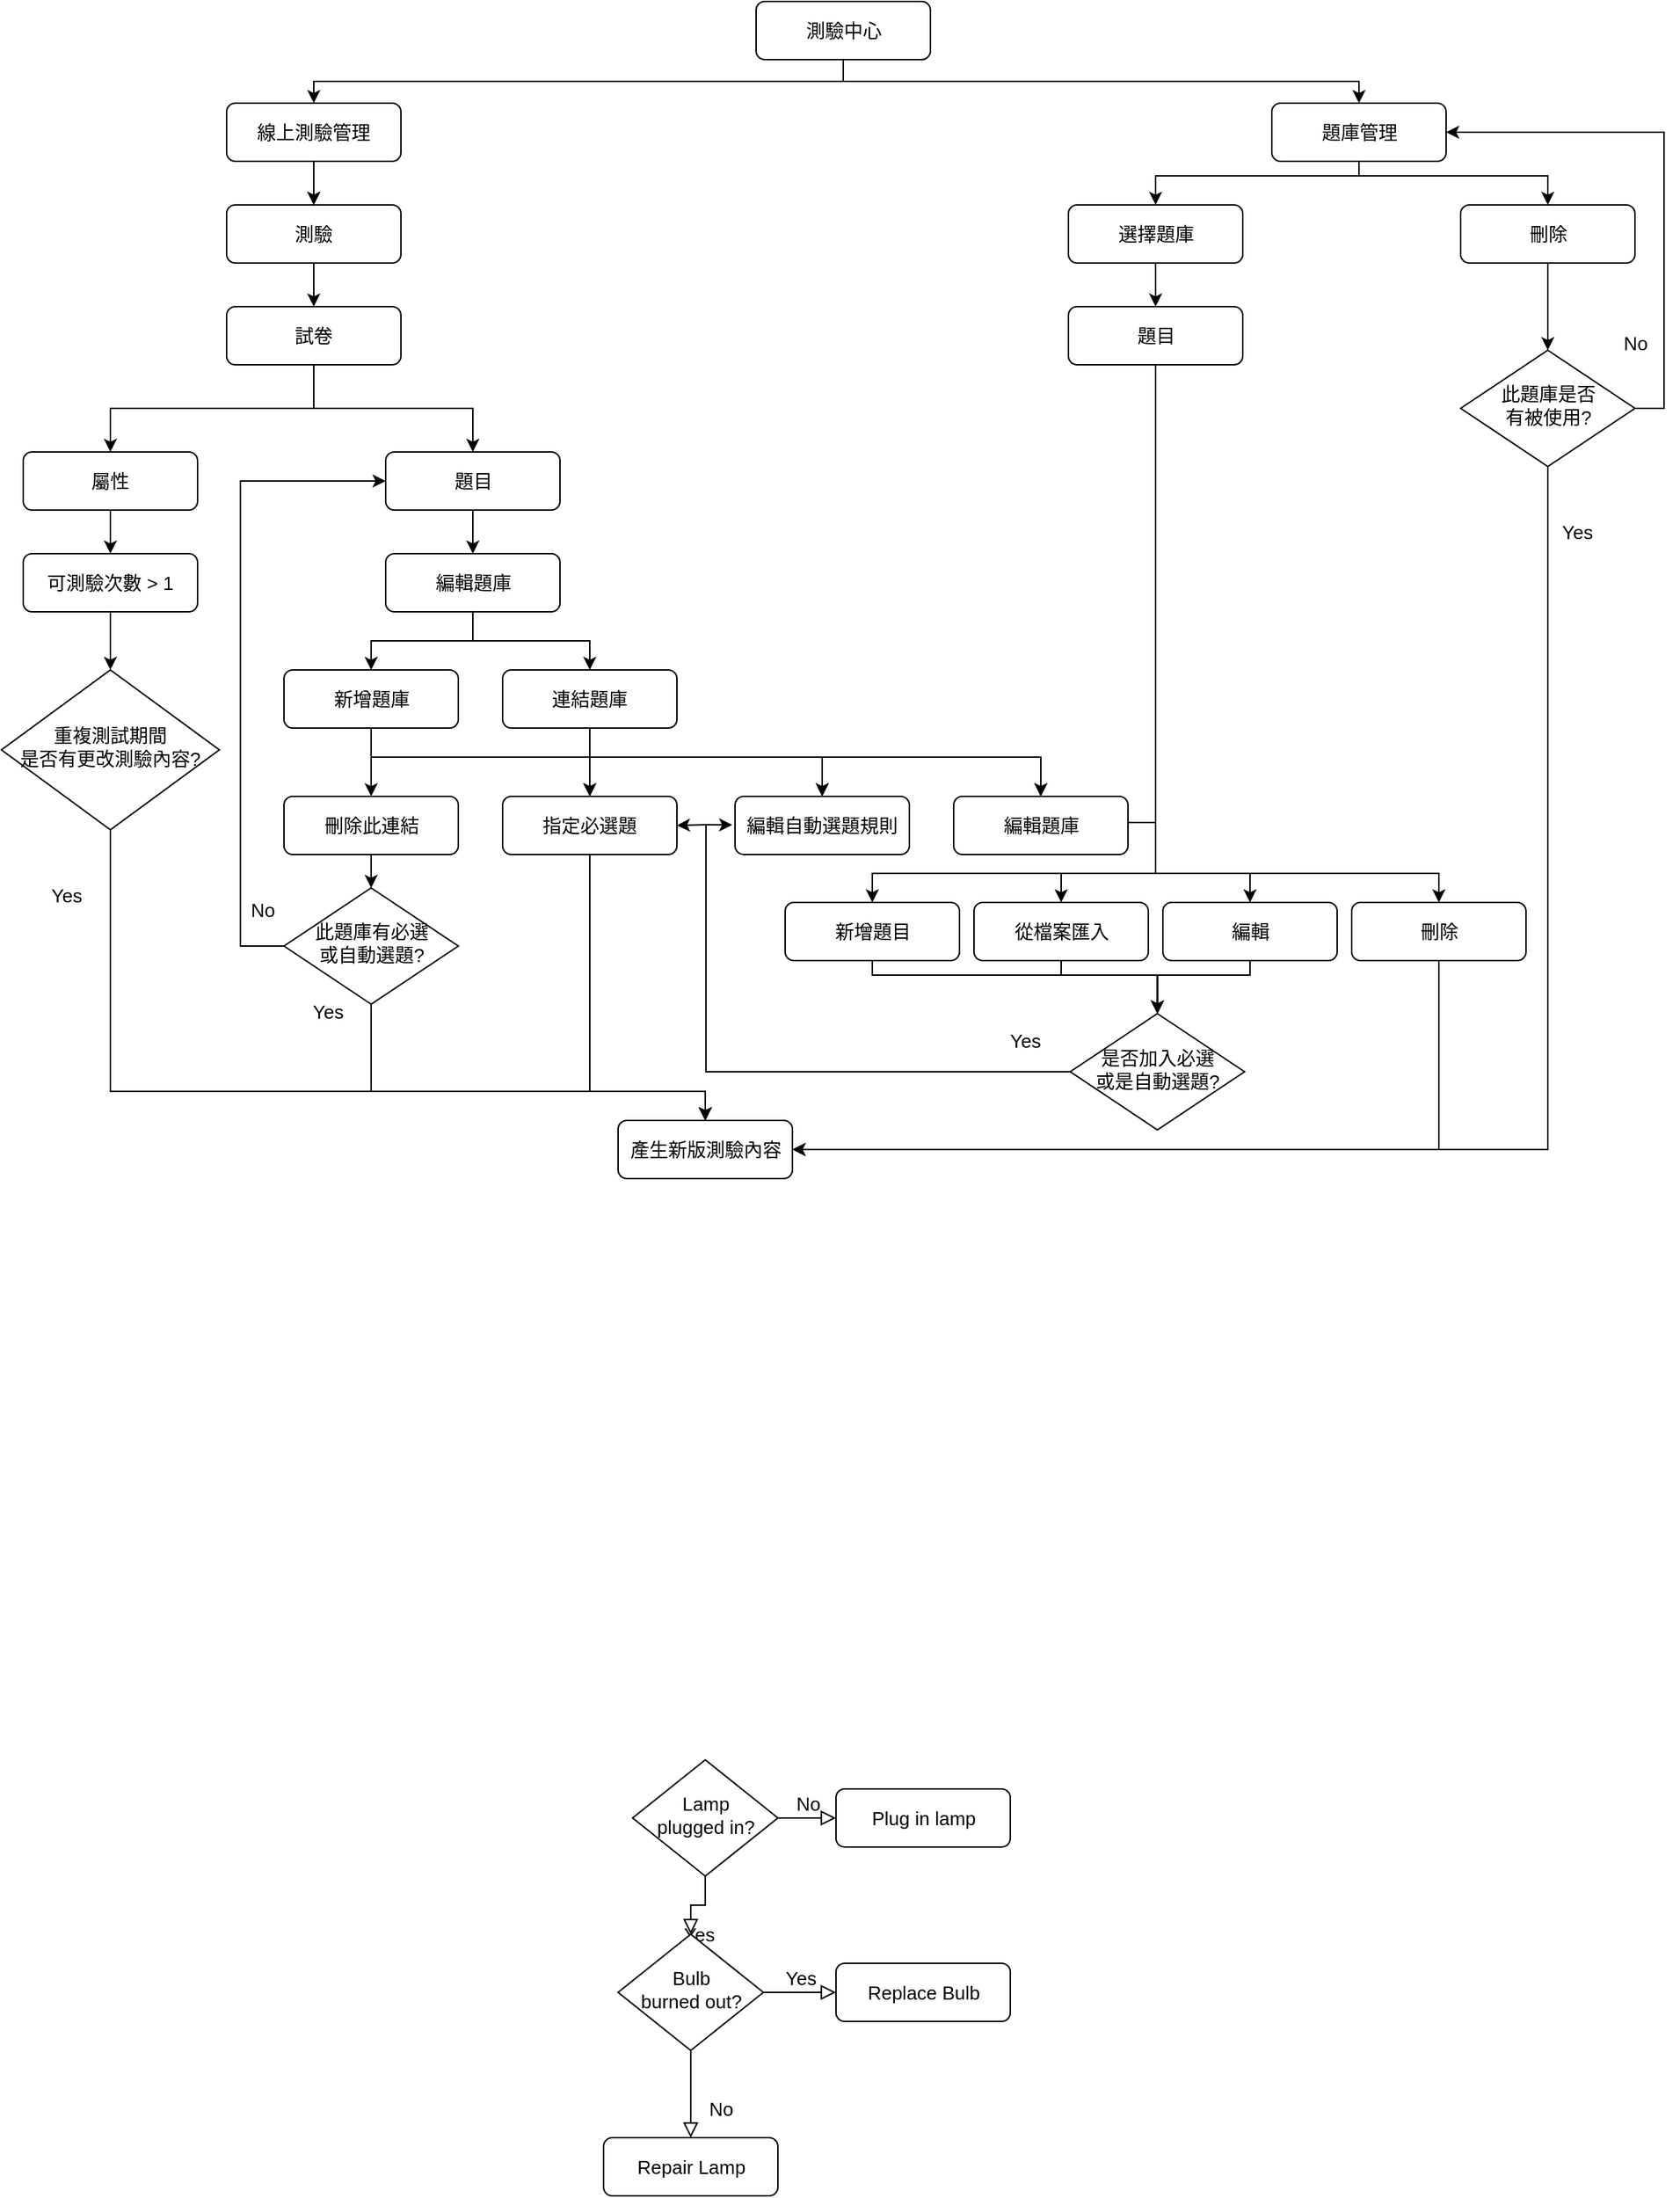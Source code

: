 <mxfile version="17.5.0" type="github">
  <diagram id="C5RBs43oDa-KdzZeNtuy" name="Page-1">
    <mxGraphModel dx="1038" dy="539" grid="1" gridSize="10" guides="1" tooltips="1" connect="1" arrows="1" fold="1" page="1" pageScale="1" pageWidth="1169" pageHeight="827" math="0" shadow="0">
      <root>
        <mxCell id="WIyWlLk6GJQsqaUBKTNV-0" />
        <mxCell id="WIyWlLk6GJQsqaUBKTNV-1" parent="WIyWlLk6GJQsqaUBKTNV-0" />
        <mxCell id="WIyWlLk6GJQsqaUBKTNV-3" value="測驗中心" style="rounded=1;whiteSpace=wrap;html=1;fontSize=13;glass=0;strokeWidth=1;shadow=0;" parent="WIyWlLk6GJQsqaUBKTNV-1" vertex="1">
          <mxGeometry x="524.5" y="10" width="120" height="40" as="geometry" />
        </mxCell>
        <mxCell id="WIyWlLk6GJQsqaUBKTNV-4" value="Yes" style="rounded=0;html=1;jettySize=auto;orthogonalLoop=1;fontSize=13;endArrow=block;endFill=0;endSize=8;strokeWidth=1;shadow=0;labelBackgroundColor=none;edgeStyle=orthogonalEdgeStyle;" parent="WIyWlLk6GJQsqaUBKTNV-1" source="WIyWlLk6GJQsqaUBKTNV-6" target="WIyWlLk6GJQsqaUBKTNV-10" edge="1">
          <mxGeometry y="20" relative="1" as="geometry">
            <mxPoint as="offset" />
          </mxGeometry>
        </mxCell>
        <mxCell id="WIyWlLk6GJQsqaUBKTNV-5" value="No" style="edgeStyle=orthogonalEdgeStyle;rounded=0;html=1;jettySize=auto;orthogonalLoop=1;fontSize=13;endArrow=block;endFill=0;endSize=8;strokeWidth=1;shadow=0;labelBackgroundColor=none;" parent="WIyWlLk6GJQsqaUBKTNV-1" source="WIyWlLk6GJQsqaUBKTNV-6" target="WIyWlLk6GJQsqaUBKTNV-7" edge="1">
          <mxGeometry y="10" relative="1" as="geometry">
            <mxPoint as="offset" />
          </mxGeometry>
        </mxCell>
        <mxCell id="WIyWlLk6GJQsqaUBKTNV-6" value="Lamp&lt;br style=&quot;font-size: 13px;&quot;&gt;plugged in?" style="rhombus;whiteSpace=wrap;html=1;shadow=0;fontFamily=Helvetica;fontSize=13;align=center;strokeWidth=1;spacing=6;spacingTop=-4;" parent="WIyWlLk6GJQsqaUBKTNV-1" vertex="1">
          <mxGeometry x="439.5" y="1220" width="100" height="80" as="geometry" />
        </mxCell>
        <mxCell id="WIyWlLk6GJQsqaUBKTNV-7" value="Plug in lamp" style="rounded=1;whiteSpace=wrap;html=1;fontSize=13;glass=0;strokeWidth=1;shadow=0;" parent="WIyWlLk6GJQsqaUBKTNV-1" vertex="1">
          <mxGeometry x="579.5" y="1240" width="120" height="40" as="geometry" />
        </mxCell>
        <mxCell id="WIyWlLk6GJQsqaUBKTNV-8" value="No" style="rounded=0;html=1;jettySize=auto;orthogonalLoop=1;fontSize=13;endArrow=block;endFill=0;endSize=8;strokeWidth=1;shadow=0;labelBackgroundColor=none;edgeStyle=orthogonalEdgeStyle;" parent="WIyWlLk6GJQsqaUBKTNV-1" source="WIyWlLk6GJQsqaUBKTNV-10" target="WIyWlLk6GJQsqaUBKTNV-11" edge="1">
          <mxGeometry x="0.333" y="20" relative="1" as="geometry">
            <mxPoint as="offset" />
          </mxGeometry>
        </mxCell>
        <mxCell id="WIyWlLk6GJQsqaUBKTNV-9" value="Yes" style="edgeStyle=orthogonalEdgeStyle;rounded=0;html=1;jettySize=auto;orthogonalLoop=1;fontSize=13;endArrow=block;endFill=0;endSize=8;strokeWidth=1;shadow=0;labelBackgroundColor=none;" parent="WIyWlLk6GJQsqaUBKTNV-1" source="WIyWlLk6GJQsqaUBKTNV-10" target="WIyWlLk6GJQsqaUBKTNV-12" edge="1">
          <mxGeometry y="10" relative="1" as="geometry">
            <mxPoint as="offset" />
          </mxGeometry>
        </mxCell>
        <mxCell id="WIyWlLk6GJQsqaUBKTNV-10" value="Bulb&lt;br style=&quot;font-size: 13px;&quot;&gt;burned out?" style="rhombus;whiteSpace=wrap;html=1;shadow=0;fontFamily=Helvetica;fontSize=13;align=center;strokeWidth=1;spacing=6;spacingTop=-4;" parent="WIyWlLk6GJQsqaUBKTNV-1" vertex="1">
          <mxGeometry x="429.5" y="1340" width="100" height="80" as="geometry" />
        </mxCell>
        <mxCell id="WIyWlLk6GJQsqaUBKTNV-11" value="Repair Lamp" style="rounded=1;whiteSpace=wrap;html=1;fontSize=13;glass=0;strokeWidth=1;shadow=0;" parent="WIyWlLk6GJQsqaUBKTNV-1" vertex="1">
          <mxGeometry x="419.5" y="1480" width="120" height="40" as="geometry" />
        </mxCell>
        <mxCell id="WIyWlLk6GJQsqaUBKTNV-12" value="Replace Bulb" style="rounded=1;whiteSpace=wrap;html=1;fontSize=13;glass=0;strokeWidth=1;shadow=0;" parent="WIyWlLk6GJQsqaUBKTNV-1" vertex="1">
          <mxGeometry x="579.5" y="1360" width="120" height="40" as="geometry" />
        </mxCell>
        <mxCell id="kRFNr34-yqzO1_SgID9G-1" value="題庫管理" style="rounded=1;whiteSpace=wrap;html=1;fontSize=13;" parent="WIyWlLk6GJQsqaUBKTNV-1" vertex="1">
          <mxGeometry x="879.5" y="80" width="120" height="40" as="geometry" />
        </mxCell>
        <mxCell id="kRFNr34-yqzO1_SgID9G-3" value="線上測驗管理" style="rounded=1;whiteSpace=wrap;html=1;fontSize=13;" parent="WIyWlLk6GJQsqaUBKTNV-1" vertex="1">
          <mxGeometry x="160" y="80" width="120" height="40" as="geometry" />
        </mxCell>
        <mxCell id="kRFNr34-yqzO1_SgID9G-4" value="" style="endArrow=classic;html=1;rounded=0;fontSize=13;" parent="WIyWlLk6GJQsqaUBKTNV-1" edge="1">
          <mxGeometry width="50" height="50" relative="1" as="geometry">
            <mxPoint x="220" y="120" as="sourcePoint" />
            <mxPoint x="220" y="150" as="targetPoint" />
          </mxGeometry>
        </mxCell>
        <mxCell id="kRFNr34-yqzO1_SgID9G-5" value="測驗" style="rounded=1;whiteSpace=wrap;html=1;fontSize=13;" parent="WIyWlLk6GJQsqaUBKTNV-1" vertex="1">
          <mxGeometry x="160" y="150" width="120" height="40" as="geometry" />
        </mxCell>
        <mxCell id="kRFNr34-yqzO1_SgID9G-7" value="" style="endArrow=classic;html=1;rounded=0;fontSize=13;" parent="WIyWlLk6GJQsqaUBKTNV-1" edge="1">
          <mxGeometry width="50" height="50" relative="1" as="geometry">
            <mxPoint x="220" y="120" as="sourcePoint" />
            <mxPoint x="220" y="150" as="targetPoint" />
          </mxGeometry>
        </mxCell>
        <mxCell id="kRFNr34-yqzO1_SgID9G-8" value="試卷" style="rounded=1;whiteSpace=wrap;html=1;fontSize=13;" parent="WIyWlLk6GJQsqaUBKTNV-1" vertex="1">
          <mxGeometry x="160" y="220" width="120" height="40" as="geometry" />
        </mxCell>
        <mxCell id="kRFNr34-yqzO1_SgID9G-9" value="" style="endArrow=classic;html=1;rounded=0;fontSize=13;" parent="WIyWlLk6GJQsqaUBKTNV-1" edge="1">
          <mxGeometry width="50" height="50" relative="1" as="geometry">
            <mxPoint x="220" y="190" as="sourcePoint" />
            <mxPoint x="220" y="220" as="targetPoint" />
          </mxGeometry>
        </mxCell>
        <mxCell id="kRFNr34-yqzO1_SgID9G-11" value="屬性" style="rounded=1;whiteSpace=wrap;html=1;fontSize=13;" parent="WIyWlLk6GJQsqaUBKTNV-1" vertex="1">
          <mxGeometry x="20" y="320" width="120" height="40" as="geometry" />
        </mxCell>
        <mxCell id="kRFNr34-yqzO1_SgID9G-12" value="題目" style="rounded=1;whiteSpace=wrap;html=1;fontSize=13;" parent="WIyWlLk6GJQsqaUBKTNV-1" vertex="1">
          <mxGeometry x="269.5" y="320" width="120" height="40" as="geometry" />
        </mxCell>
        <mxCell id="kRFNr34-yqzO1_SgID9G-15" value="可測驗次數 &amp;gt; 1" style="rounded=1;whiteSpace=wrap;html=1;fontSize=13;" parent="WIyWlLk6GJQsqaUBKTNV-1" vertex="1">
          <mxGeometry x="20" y="390" width="120" height="40" as="geometry" />
        </mxCell>
        <mxCell id="kRFNr34-yqzO1_SgID9G-16" value="" style="endArrow=classic;html=1;rounded=0;entryX=0.5;entryY=0;entryDx=0;entryDy=0;exitX=0.5;exitY=1;exitDx=0;exitDy=0;fontSize=13;" parent="WIyWlLk6GJQsqaUBKTNV-1" source="kRFNr34-yqzO1_SgID9G-11" target="kRFNr34-yqzO1_SgID9G-15" edge="1">
          <mxGeometry width="50" height="50" relative="1" as="geometry">
            <mxPoint x="129" y="360" as="sourcePoint" />
            <mxPoint x="129" y="390" as="targetPoint" />
          </mxGeometry>
        </mxCell>
        <mxCell id="kRFNr34-yqzO1_SgID9G-19" value="新增題庫" style="rounded=1;whiteSpace=wrap;html=1;fontSize=13;" parent="WIyWlLk6GJQsqaUBKTNV-1" vertex="1">
          <mxGeometry x="199.5" y="470" width="120" height="40" as="geometry" />
        </mxCell>
        <mxCell id="kRFNr34-yqzO1_SgID9G-26" value="" style="edgeStyle=elbowEdgeStyle;elbow=vertical;endArrow=classic;html=1;rounded=0;entryX=0.5;entryY=0;entryDx=0;entryDy=0;exitX=0.5;exitY=1;exitDx=0;exitDy=0;fontSize=13;" parent="WIyWlLk6GJQsqaUBKTNV-1" source="kRFNr34-yqzO1_SgID9G-31" target="kRFNr34-yqzO1_SgID9G-19" edge="1">
          <mxGeometry width="50" height="50" relative="1" as="geometry">
            <mxPoint x="309.5" y="430" as="sourcePoint" />
            <mxPoint x="359.5" y="380" as="targetPoint" />
            <Array as="points">
              <mxPoint x="279.5" y="450" />
            </Array>
          </mxGeometry>
        </mxCell>
        <mxCell id="kRFNr34-yqzO1_SgID9G-27" value="連結題庫" style="rounded=1;whiteSpace=wrap;html=1;fontSize=13;" parent="WIyWlLk6GJQsqaUBKTNV-1" vertex="1">
          <mxGeometry x="350" y="470" width="120" height="40" as="geometry" />
        </mxCell>
        <mxCell id="kRFNr34-yqzO1_SgID9G-29" value="" style="edgeStyle=elbowEdgeStyle;elbow=vertical;endArrow=classic;html=1;rounded=0;entryX=0.5;entryY=0;entryDx=0;entryDy=0;exitX=0.5;exitY=1;exitDx=0;exitDy=0;fontSize=13;" parent="WIyWlLk6GJQsqaUBKTNV-1" source="kRFNr34-yqzO1_SgID9G-31" target="kRFNr34-yqzO1_SgID9G-27" edge="1">
          <mxGeometry width="50" height="50" relative="1" as="geometry">
            <mxPoint x="359" y="370" as="sourcePoint" />
            <mxPoint x="299" y="455" as="targetPoint" />
          </mxGeometry>
        </mxCell>
        <mxCell id="kRFNr34-yqzO1_SgID9G-31" value="編輯題庫" style="rounded=1;whiteSpace=wrap;html=1;fontSize=13;" parent="WIyWlLk6GJQsqaUBKTNV-1" vertex="1">
          <mxGeometry x="269.5" y="390" width="120" height="40" as="geometry" />
        </mxCell>
        <mxCell id="kRFNr34-yqzO1_SgID9G-32" value="" style="edgeStyle=elbowEdgeStyle;elbow=vertical;endArrow=classic;html=1;rounded=0;exitX=0.5;exitY=1;exitDx=0;exitDy=0;entryX=0.5;entryY=0;entryDx=0;entryDy=0;fontSize=13;" parent="WIyWlLk6GJQsqaUBKTNV-1" source="kRFNr34-yqzO1_SgID9G-12" target="kRFNr34-yqzO1_SgID9G-31" edge="1">
          <mxGeometry width="50" height="50" relative="1" as="geometry">
            <mxPoint x="340" y="470" as="sourcePoint" />
            <mxPoint x="390" y="420" as="targetPoint" />
          </mxGeometry>
        </mxCell>
        <mxCell id="kRFNr34-yqzO1_SgID9G-33" value="" style="edgeStyle=elbowEdgeStyle;elbow=vertical;endArrow=classic;html=1;rounded=0;exitX=0.5;exitY=1;exitDx=0;exitDy=0;entryX=0.5;entryY=0;entryDx=0;entryDy=0;fontSize=13;" parent="WIyWlLk6GJQsqaUBKTNV-1" source="WIyWlLk6GJQsqaUBKTNV-3" target="kRFNr34-yqzO1_SgID9G-3" edge="1">
          <mxGeometry width="50" height="50" relative="1" as="geometry">
            <mxPoint x="290" y="210" as="sourcePoint" />
            <mxPoint x="340" y="160" as="targetPoint" />
          </mxGeometry>
        </mxCell>
        <mxCell id="kRFNr34-yqzO1_SgID9G-34" value="" style="edgeStyle=elbowEdgeStyle;elbow=vertical;endArrow=classic;html=1;rounded=0;exitX=0.5;exitY=1;exitDx=0;exitDy=0;fontSize=13;" parent="WIyWlLk6GJQsqaUBKTNV-1" source="WIyWlLk6GJQsqaUBKTNV-3" target="kRFNr34-yqzO1_SgID9G-1" edge="1">
          <mxGeometry width="50" height="50" relative="1" as="geometry">
            <mxPoint x="436.25" y="30" as="sourcePoint" />
            <mxPoint x="180" y="90" as="targetPoint" />
          </mxGeometry>
        </mxCell>
        <mxCell id="kRFNr34-yqzO1_SgID9G-35" value="" style="edgeStyle=elbowEdgeStyle;elbow=vertical;endArrow=classic;html=1;rounded=0;exitX=0.5;exitY=1;exitDx=0;exitDy=0;entryX=0.5;entryY=0;entryDx=0;entryDy=0;fontSize=13;" parent="WIyWlLk6GJQsqaUBKTNV-1" source="kRFNr34-yqzO1_SgID9G-8" target="kRFNr34-yqzO1_SgID9G-11" edge="1">
          <mxGeometry width="50" height="50" relative="1" as="geometry">
            <mxPoint x="496.25" y="30" as="sourcePoint" />
            <mxPoint x="129" y="320" as="targetPoint" />
          </mxGeometry>
        </mxCell>
        <mxCell id="kRFNr34-yqzO1_SgID9G-36" value="" style="edgeStyle=elbowEdgeStyle;elbow=vertical;endArrow=classic;html=1;rounded=0;exitX=0.5;exitY=1;exitDx=0;exitDy=0;entryX=0.5;entryY=0;entryDx=0;entryDy=0;fontSize=13;" parent="WIyWlLk6GJQsqaUBKTNV-1" source="kRFNr34-yqzO1_SgID9G-8" target="kRFNr34-yqzO1_SgID9G-12" edge="1">
          <mxGeometry width="50" height="50" relative="1" as="geometry">
            <mxPoint x="240" y="270" as="sourcePoint" />
            <mxPoint x="149.5" y="330" as="targetPoint" />
          </mxGeometry>
        </mxCell>
        <mxCell id="kRFNr34-yqzO1_SgID9G-38" value="編輯自動選題規則" style="rounded=1;whiteSpace=wrap;html=1;fontSize=13;" parent="WIyWlLk6GJQsqaUBKTNV-1" vertex="1">
          <mxGeometry x="510" y="557" width="120" height="40" as="geometry" />
        </mxCell>
        <mxCell id="kRFNr34-yqzO1_SgID9G-49" value="" style="edgeStyle=elbowEdgeStyle;elbow=vertical;endArrow=classic;html=1;rounded=0;exitX=0.5;exitY=1;exitDx=0;exitDy=0;entryX=0.5;entryY=0;entryDx=0;entryDy=0;fontSize=13;" parent="WIyWlLk6GJQsqaUBKTNV-1" source="kRFNr34-yqzO1_SgID9G-27" target="kRFNr34-yqzO1_SgID9G-38" edge="1">
          <mxGeometry width="50" height="50" relative="1" as="geometry">
            <mxPoint x="645.11" y="500" as="sourcePoint" />
            <mxPoint x="695.11" y="450" as="targetPoint" />
            <Array as="points">
              <mxPoint x="479.5" y="530" />
            </Array>
          </mxGeometry>
        </mxCell>
        <mxCell id="kRFNr34-yqzO1_SgID9G-50" value="" style="edgeStyle=elbowEdgeStyle;elbow=vertical;endArrow=classic;html=1;rounded=0;exitX=0.5;exitY=1;exitDx=0;exitDy=0;entryX=0.5;entryY=0;entryDx=0;entryDy=0;fontSize=13;" parent="WIyWlLk6GJQsqaUBKTNV-1" source="kRFNr34-yqzO1_SgID9G-19" target="kRFNr34-yqzO1_SgID9G-37" edge="1">
          <mxGeometry width="50" height="50" relative="1" as="geometry">
            <mxPoint x="404.24" y="520" as="sourcePoint" />
            <mxPoint x="404.49" y="560" as="targetPoint" />
            <Array as="points">
              <mxPoint x="359.5" y="530" />
            </Array>
          </mxGeometry>
        </mxCell>
        <mxCell id="kRFNr34-yqzO1_SgID9G-51" value="" style="edgeStyle=elbowEdgeStyle;elbow=vertical;endArrow=classic;html=1;rounded=0;exitX=0.5;exitY=1;exitDx=0;exitDy=0;entryX=0.5;entryY=0;entryDx=0;entryDy=0;fontSize=13;" parent="WIyWlLk6GJQsqaUBKTNV-1" source="kRFNr34-yqzO1_SgID9G-19" target="kRFNr34-yqzO1_SgID9G-38" edge="1">
          <mxGeometry width="50" height="50" relative="1" as="geometry">
            <mxPoint x="414.24" y="530" as="sourcePoint" />
            <mxPoint x="414.49" y="570" as="targetPoint" />
            <Array as="points">
              <mxPoint x="479.5" y="530" />
            </Array>
          </mxGeometry>
        </mxCell>
        <mxCell id="kRFNr34-yqzO1_SgID9G-52" value="" style="edgeStyle=elbowEdgeStyle;elbow=vertical;endArrow=classic;html=1;rounded=0;exitX=0.5;exitY=1;exitDx=0;exitDy=0;entryX=0.5;entryY=0;entryDx=0;entryDy=0;fontSize=13;" parent="WIyWlLk6GJQsqaUBKTNV-1" source="kRFNr34-yqzO1_SgID9G-27" target="kRFNr34-yqzO1_SgID9G-37" edge="1">
          <mxGeometry width="50" height="50" relative="1" as="geometry">
            <mxPoint x="424.24" y="540" as="sourcePoint" />
            <mxPoint x="424.49" y="580" as="targetPoint" />
            <Array as="points" />
          </mxGeometry>
        </mxCell>
        <mxCell id="kRFNr34-yqzO1_SgID9G-53" value="編輯題庫" style="rounded=1;whiteSpace=wrap;html=1;fontSize=13;" parent="WIyWlLk6GJQsqaUBKTNV-1" vertex="1">
          <mxGeometry x="660.5" y="557" width="120" height="40" as="geometry" />
        </mxCell>
        <mxCell id="kRFNr34-yqzO1_SgID9G-54" value="刪除此連結" style="rounded=1;whiteSpace=wrap;html=1;fontSize=13;" parent="WIyWlLk6GJQsqaUBKTNV-1" vertex="1">
          <mxGeometry x="199.5" y="557" width="120" height="40" as="geometry" />
        </mxCell>
        <mxCell id="kRFNr34-yqzO1_SgID9G-55" value="" style="edgeStyle=elbowEdgeStyle;elbow=vertical;endArrow=classic;html=1;rounded=0;entryX=0.5;entryY=0;entryDx=0;entryDy=0;exitX=0.5;exitY=1;exitDx=0;exitDy=0;fontSize=13;" parent="WIyWlLk6GJQsqaUBKTNV-1" source="kRFNr34-yqzO1_SgID9G-27" target="kRFNr34-yqzO1_SgID9G-53" edge="1">
          <mxGeometry width="50" height="50" relative="1" as="geometry">
            <mxPoint x="530.87" y="400" as="sourcePoint" />
            <mxPoint x="580.87" y="350" as="targetPoint" />
            <Array as="points">
              <mxPoint x="569.5" y="530" />
              <mxPoint x="599.5" y="520" />
            </Array>
          </mxGeometry>
        </mxCell>
        <mxCell id="kRFNr34-yqzO1_SgID9G-56" value="" style="edgeStyle=elbowEdgeStyle;elbow=vertical;endArrow=classic;html=1;rounded=0;entryX=0.5;entryY=0;entryDx=0;entryDy=0;exitX=0.5;exitY=1;exitDx=0;exitDy=0;fontSize=13;" parent="WIyWlLk6GJQsqaUBKTNV-1" source="kRFNr34-yqzO1_SgID9G-19" target="kRFNr34-yqzO1_SgID9G-53" edge="1">
          <mxGeometry width="50" height="50" relative="1" as="geometry">
            <mxPoint x="530.87" y="400" as="sourcePoint" />
            <mxPoint x="580.87" y="350" as="targetPoint" />
            <Array as="points">
              <mxPoint x="569.5" y="530" />
              <mxPoint x="609.5" y="520" />
            </Array>
          </mxGeometry>
        </mxCell>
        <mxCell id="kRFNr34-yqzO1_SgID9G-58" value="" style="edgeStyle=elbowEdgeStyle;elbow=vertical;endArrow=classic;html=1;rounded=0;entryX=0.5;entryY=0;entryDx=0;entryDy=0;exitX=0.5;exitY=1;exitDx=0;exitDy=0;fontSize=13;" parent="WIyWlLk6GJQsqaUBKTNV-1" source="kRFNr34-yqzO1_SgID9G-19" target="kRFNr34-yqzO1_SgID9G-54" edge="1">
          <mxGeometry width="50" height="50" relative="1" as="geometry">
            <mxPoint x="286.74" y="530" as="sourcePoint" />
            <mxPoint x="540.87" y="560" as="targetPoint" />
            <Array as="points">
              <mxPoint x="267" y="530" />
            </Array>
          </mxGeometry>
        </mxCell>
        <mxCell id="kRFNr34-yqzO1_SgID9G-60" value="此題庫有必選&lt;br style=&quot;font-size: 13px;&quot;&gt;或自動選題?" style="rhombus;whiteSpace=wrap;html=1;shadow=0;fontFamily=Helvetica;fontSize=13;align=center;strokeWidth=1;spacing=6;spacingTop=-4;" parent="WIyWlLk6GJQsqaUBKTNV-1" vertex="1">
          <mxGeometry x="199.5" y="620" width="120" height="80" as="geometry" />
        </mxCell>
        <mxCell id="kRFNr34-yqzO1_SgID9G-62" value="產生新版測驗內容" style="rounded=1;whiteSpace=wrap;html=1;fontSize=13;" parent="WIyWlLk6GJQsqaUBKTNV-1" vertex="1">
          <mxGeometry x="429.5" y="780" width="120" height="40" as="geometry" />
        </mxCell>
        <mxCell id="kRFNr34-yqzO1_SgID9G-63" value="" style="edgeStyle=elbowEdgeStyle;elbow=vertical;endArrow=classic;html=1;rounded=0;entryX=0.5;entryY=0;entryDx=0;entryDy=0;exitX=0.5;exitY=1;exitDx=0;exitDy=0;fontSize=13;startArrow=none;" parent="WIyWlLk6GJQsqaUBKTNV-1" source="5pA3NCq1ES6iLYyYe7sS-0" target="kRFNr34-yqzO1_SgID9G-62" edge="1">
          <mxGeometry width="50" height="50" relative="1" as="geometry">
            <mxPoint x="79.5" y="430" as="sourcePoint" />
            <mxPoint x="510" y="650" as="targetPoint" />
            <Array as="points">
              <mxPoint x="120" y="760" />
              <mxPoint x="199.5" y="720" />
              <mxPoint x="330" y="960" />
              <mxPoint x="210" y="820" />
            </Array>
          </mxGeometry>
        </mxCell>
        <mxCell id="kRFNr34-yqzO1_SgID9G-64" value="" style="edgeStyle=elbowEdgeStyle;elbow=vertical;endArrow=classic;html=1;rounded=0;entryX=0.5;entryY=0;entryDx=0;entryDy=0;exitX=0.5;exitY=1;exitDx=0;exitDy=0;fontSize=13;" parent="WIyWlLk6GJQsqaUBKTNV-1" source="kRFNr34-yqzO1_SgID9G-60" target="kRFNr34-yqzO1_SgID9G-62" edge="1">
          <mxGeometry width="50" height="50" relative="1" as="geometry">
            <mxPoint x="460" y="700" as="sourcePoint" />
            <mxPoint x="510" y="650" as="targetPoint" />
            <Array as="points">
              <mxPoint x="340" y="760" />
              <mxPoint x="431.5" y="720" />
              <mxPoint x="440" y="960" />
              <mxPoint x="470" y="820" />
            </Array>
          </mxGeometry>
        </mxCell>
        <mxCell id="kRFNr34-yqzO1_SgID9G-65" value="Yes" style="text;html=1;strokeColor=none;fillColor=none;align=center;verticalAlign=middle;whiteSpace=wrap;rounded=0;fontSize=13;" parent="WIyWlLk6GJQsqaUBKTNV-1" vertex="1">
          <mxGeometry x="199.5" y="690" width="60" height="30" as="geometry" />
        </mxCell>
        <mxCell id="kRFNr34-yqzO1_SgID9G-66" value="" style="edgeStyle=elbowEdgeStyle;elbow=vertical;endArrow=classic;html=1;rounded=0;exitX=0.5;exitY=1;exitDx=0;exitDy=0;entryX=0.5;entryY=0;entryDx=0;entryDy=0;fontSize=13;" parent="WIyWlLk6GJQsqaUBKTNV-1" source="kRFNr34-yqzO1_SgID9G-37" target="kRFNr34-yqzO1_SgID9G-62" edge="1">
          <mxGeometry width="50" height="50" relative="1" as="geometry">
            <mxPoint x="460" y="700" as="sourcePoint" />
            <mxPoint x="510" y="650" as="targetPoint" />
            <Array as="points">
              <mxPoint x="450" y="760" />
              <mxPoint x="399.5" y="720" />
              <mxPoint x="359.5" y="620" />
              <mxPoint x="259.5" y="720" />
              <mxPoint x="190" y="960" />
              <mxPoint x="280" y="960" />
            </Array>
          </mxGeometry>
        </mxCell>
        <mxCell id="kRFNr34-yqzO1_SgID9G-67" value="" style="edgeStyle=elbowEdgeStyle;elbow=vertical;endArrow=classic;html=1;rounded=0;exitX=0.5;exitY=1;exitDx=0;exitDy=0;entryX=0.5;entryY=0;entryDx=0;entryDy=0;startArrow=none;fontSize=13;" parent="WIyWlLk6GJQsqaUBKTNV-1" source="kRFNr34-yqzO1_SgID9G-37" target="kRFNr34-yqzO1_SgID9G-62" edge="1">
          <mxGeometry width="50" height="50" relative="1" as="geometry">
            <mxPoint x="460" y="800" as="sourcePoint" />
            <mxPoint x="510" y="750" as="targetPoint" />
            <Array as="points">
              <mxPoint x="480" y="760" />
              <mxPoint x="359.5" y="720" />
              <mxPoint x="300" y="960" />
            </Array>
          </mxGeometry>
        </mxCell>
        <mxCell id="kRFNr34-yqzO1_SgID9G-68" value="編輯" style="rounded=1;whiteSpace=wrap;html=1;fontSize=13;" parent="WIyWlLk6GJQsqaUBKTNV-1" vertex="1">
          <mxGeometry x="804.5" y="630" width="120" height="40" as="geometry" />
        </mxCell>
        <mxCell id="kRFNr34-yqzO1_SgID9G-69" value="從檔案匯入" style="rounded=1;whiteSpace=wrap;html=1;fontSize=13;" parent="WIyWlLk6GJQsqaUBKTNV-1" vertex="1">
          <mxGeometry x="674.5" y="630" width="120" height="40" as="geometry" />
        </mxCell>
        <mxCell id="kRFNr34-yqzO1_SgID9G-70" value="新增題目" style="rounded=1;whiteSpace=wrap;html=1;fontSize=13;" parent="WIyWlLk6GJQsqaUBKTNV-1" vertex="1">
          <mxGeometry x="544.5" y="630" width="120" height="40" as="geometry" />
        </mxCell>
        <mxCell id="kRFNr34-yqzO1_SgID9G-73" value="刪除" style="rounded=1;whiteSpace=wrap;html=1;fontSize=13;" parent="WIyWlLk6GJQsqaUBKTNV-1" vertex="1">
          <mxGeometry x="934.5" y="630" width="120" height="40" as="geometry" />
        </mxCell>
        <mxCell id="kRFNr34-yqzO1_SgID9G-74" value="選擇題庫" style="rounded=1;whiteSpace=wrap;html=1;fontSize=13;" parent="WIyWlLk6GJQsqaUBKTNV-1" vertex="1">
          <mxGeometry x="739.5" y="150" width="120" height="40" as="geometry" />
        </mxCell>
        <mxCell id="kRFNr34-yqzO1_SgID9G-75" value="刪除" style="rounded=1;whiteSpace=wrap;html=1;fontSize=13;" parent="WIyWlLk6GJQsqaUBKTNV-1" vertex="1">
          <mxGeometry x="1009.5" y="150" width="120" height="40" as="geometry" />
        </mxCell>
        <mxCell id="kRFNr34-yqzO1_SgID9G-76" value="題目" style="rounded=1;whiteSpace=wrap;html=1;fontSize=13;" parent="WIyWlLk6GJQsqaUBKTNV-1" vertex="1">
          <mxGeometry x="739.5" y="220" width="120" height="40" as="geometry" />
        </mxCell>
        <mxCell id="kRFNr34-yqzO1_SgID9G-78" value="" style="edgeStyle=elbowEdgeStyle;elbow=vertical;endArrow=classic;html=1;rounded=0;entryX=0.5;entryY=0;entryDx=0;entryDy=0;exitX=0.5;exitY=1;exitDx=0;exitDy=0;fontSize=13;" parent="WIyWlLk6GJQsqaUBKTNV-1" source="kRFNr34-yqzO1_SgID9G-1" target="kRFNr34-yqzO1_SgID9G-74" edge="1">
          <mxGeometry width="50" height="50" relative="1" as="geometry">
            <mxPoint x="789.5" y="200" as="sourcePoint" />
            <mxPoint x="839.5" y="150" as="targetPoint" />
            <Array as="points">
              <mxPoint x="979.5" y="130" />
              <mxPoint x="1009.5" y="140" />
              <mxPoint x="969.5" y="130" />
              <mxPoint x="959.5" y="130" />
              <mxPoint x="939.5" y="130" />
              <mxPoint x="959.5" y="140" />
            </Array>
          </mxGeometry>
        </mxCell>
        <mxCell id="kRFNr34-yqzO1_SgID9G-79" value="" style="edgeStyle=elbowEdgeStyle;elbow=vertical;endArrow=classic;html=1;rounded=0;entryX=0.5;entryY=0;entryDx=0;entryDy=0;exitX=0.5;exitY=1;exitDx=0;exitDy=0;fontSize=13;" parent="WIyWlLk6GJQsqaUBKTNV-1" source="kRFNr34-yqzO1_SgID9G-1" target="kRFNr34-yqzO1_SgID9G-75" edge="1">
          <mxGeometry width="50" height="50" relative="1" as="geometry">
            <mxPoint x="1019.5" y="130" as="sourcePoint" />
            <mxPoint x="949.5" y="150" as="targetPoint" />
            <Array as="points">
              <mxPoint x="1039.5" y="130" />
              <mxPoint x="1039.5" y="140" />
            </Array>
          </mxGeometry>
        </mxCell>
        <mxCell id="kRFNr34-yqzO1_SgID9G-82" value="" style="edgeStyle=elbowEdgeStyle;elbow=vertical;endArrow=classic;html=1;rounded=0;entryX=0.5;entryY=0;entryDx=0;entryDy=0;exitX=0.5;exitY=1;exitDx=0;exitDy=0;fontSize=13;" parent="WIyWlLk6GJQsqaUBKTNV-1" source="kRFNr34-yqzO1_SgID9G-74" target="kRFNr34-yqzO1_SgID9G-76" edge="1">
          <mxGeometry width="50" height="50" relative="1" as="geometry">
            <mxPoint x="669.5" y="300" as="sourcePoint" />
            <mxPoint x="719.5" y="250" as="targetPoint" />
          </mxGeometry>
        </mxCell>
        <mxCell id="kRFNr34-yqzO1_SgID9G-83" value="此題庫是否&lt;br style=&quot;font-size: 13px;&quot;&gt;有被使用?" style="rhombus;whiteSpace=wrap;html=1;shadow=0;fontFamily=Helvetica;fontSize=13;align=center;strokeWidth=1;spacing=6;spacingTop=-4;" parent="WIyWlLk6GJQsqaUBKTNV-1" vertex="1">
          <mxGeometry x="1009.5" y="250" width="120" height="80" as="geometry" />
        </mxCell>
        <mxCell id="kRFNr34-yqzO1_SgID9G-84" value="Yes" style="text;html=1;strokeColor=none;fillColor=none;align=center;verticalAlign=middle;whiteSpace=wrap;rounded=0;fontSize=13;" parent="WIyWlLk6GJQsqaUBKTNV-1" vertex="1">
          <mxGeometry x="1059.5" y="360" width="60" height="30" as="geometry" />
        </mxCell>
        <mxCell id="kRFNr34-yqzO1_SgID9G-85" value="" style="edgeStyle=elbowEdgeStyle;elbow=vertical;endArrow=classic;html=1;rounded=0;entryX=0.5;entryY=0;entryDx=0;entryDy=0;exitX=0.5;exitY=1;exitDx=0;exitDy=0;fontSize=13;" parent="WIyWlLk6GJQsqaUBKTNV-1" source="kRFNr34-yqzO1_SgID9G-75" target="kRFNr34-yqzO1_SgID9G-83" edge="1">
          <mxGeometry width="50" height="50" relative="1" as="geometry">
            <mxPoint x="759.5" y="300" as="sourcePoint" />
            <mxPoint x="809.5" y="250" as="targetPoint" />
          </mxGeometry>
        </mxCell>
        <mxCell id="kRFNr34-yqzO1_SgID9G-86" value="" style="edgeStyle=elbowEdgeStyle;elbow=vertical;endArrow=classic;html=1;rounded=0;entryX=1;entryY=0.5;entryDx=0;entryDy=0;exitX=0.5;exitY=1;exitDx=0;exitDy=0;fontSize=13;" parent="WIyWlLk6GJQsqaUBKTNV-1" source="kRFNr34-yqzO1_SgID9G-83" target="kRFNr34-yqzO1_SgID9G-62" edge="1">
          <mxGeometry width="50" height="50" relative="1" as="geometry">
            <mxPoint x="460" y="500" as="sourcePoint" />
            <mxPoint x="510" y="450" as="targetPoint" />
            <Array as="points">
              <mxPoint x="940" y="800" />
              <mxPoint x="669.5" y="760" />
              <mxPoint x="620" y="1020" />
              <mxPoint x="830" y="1010" />
            </Array>
          </mxGeometry>
        </mxCell>
        <mxCell id="kRFNr34-yqzO1_SgID9G-87" value="" style="edgeStyle=elbowEdgeStyle;elbow=vertical;endArrow=classic;html=1;rounded=0;exitX=1;exitY=0.5;exitDx=0;exitDy=0;entryX=1;entryY=0.5;entryDx=0;entryDy=0;fontSize=13;" parent="WIyWlLk6GJQsqaUBKTNV-1" source="kRFNr34-yqzO1_SgID9G-83" target="kRFNr34-yqzO1_SgID9G-1" edge="1">
          <mxGeometry width="50" height="50" relative="1" as="geometry">
            <mxPoint x="789.5" y="300" as="sourcePoint" />
            <mxPoint x="839.5" y="250" as="targetPoint" />
            <Array as="points">
              <mxPoint x="1149.5" y="170" />
            </Array>
          </mxGeometry>
        </mxCell>
        <mxCell id="kRFNr34-yqzO1_SgID9G-88" value="No" style="text;html=1;strokeColor=none;fillColor=none;align=center;verticalAlign=middle;whiteSpace=wrap;rounded=0;fontSize=13;" parent="WIyWlLk6GJQsqaUBKTNV-1" vertex="1">
          <mxGeometry x="1099.5" y="230" width="60" height="30" as="geometry" />
        </mxCell>
        <mxCell id="kRFNr34-yqzO1_SgID9G-89" value="" style="edgeStyle=elbowEdgeStyle;elbow=vertical;endArrow=classic;html=1;rounded=0;entryX=0.5;entryY=0;entryDx=0;entryDy=0;exitX=0.5;exitY=1;exitDx=0;exitDy=0;fontSize=13;" parent="WIyWlLk6GJQsqaUBKTNV-1" source="kRFNr34-yqzO1_SgID9G-76" target="kRFNr34-yqzO1_SgID9G-70" edge="1">
          <mxGeometry width="50" height="50" relative="1" as="geometry">
            <mxPoint x="559.5" y="470" as="sourcePoint" />
            <mxPoint x="609.5" y="420" as="targetPoint" />
            <Array as="points">
              <mxPoint x="729.5" y="610" />
            </Array>
          </mxGeometry>
        </mxCell>
        <mxCell id="kRFNr34-yqzO1_SgID9G-90" value="" style="edgeStyle=elbowEdgeStyle;elbow=vertical;endArrow=classic;html=1;rounded=0;entryX=0.5;entryY=0;entryDx=0;entryDy=0;exitX=0.5;exitY=1;exitDx=0;exitDy=0;fontSize=13;" parent="WIyWlLk6GJQsqaUBKTNV-1" source="kRFNr34-yqzO1_SgID9G-76" target="kRFNr34-yqzO1_SgID9G-69" edge="1">
          <mxGeometry width="50" height="50" relative="1" as="geometry">
            <mxPoint x="899.5" y="270" as="sourcePoint" />
            <mxPoint x="589.5" y="390" as="targetPoint" />
            <Array as="points">
              <mxPoint x="819.5" y="610" />
            </Array>
          </mxGeometry>
        </mxCell>
        <mxCell id="kRFNr34-yqzO1_SgID9G-91" value="" style="edgeStyle=elbowEdgeStyle;elbow=vertical;endArrow=classic;html=1;rounded=0;entryX=0.5;entryY=0;entryDx=0;entryDy=0;exitX=0.5;exitY=1;exitDx=0;exitDy=0;fontSize=13;" parent="WIyWlLk6GJQsqaUBKTNV-1" source="kRFNr34-yqzO1_SgID9G-76" target="kRFNr34-yqzO1_SgID9G-68" edge="1">
          <mxGeometry width="50" height="50" relative="1" as="geometry">
            <mxPoint x="909.5" y="280" as="sourcePoint" />
            <mxPoint x="599.5" y="400" as="targetPoint" />
            <Array as="points">
              <mxPoint x="899.5" y="610" />
            </Array>
          </mxGeometry>
        </mxCell>
        <mxCell id="kRFNr34-yqzO1_SgID9G-92" value="" style="edgeStyle=elbowEdgeStyle;elbow=vertical;endArrow=classic;html=1;rounded=0;entryX=0.5;entryY=0;entryDx=0;entryDy=0;exitX=0.5;exitY=1;exitDx=0;exitDy=0;fontSize=13;" parent="WIyWlLk6GJQsqaUBKTNV-1" source="kRFNr34-yqzO1_SgID9G-76" target="kRFNr34-yqzO1_SgID9G-73" edge="1">
          <mxGeometry width="50" height="50" relative="1" as="geometry">
            <mxPoint x="919.5" y="290" as="sourcePoint" />
            <mxPoint x="609.5" y="410" as="targetPoint" />
            <Array as="points">
              <mxPoint x="919.5" y="610" />
            </Array>
          </mxGeometry>
        </mxCell>
        <mxCell id="kRFNr34-yqzO1_SgID9G-93" value="" style="edgeStyle=elbowEdgeStyle;elbow=vertical;endArrow=classic;html=1;rounded=0;entryX=0;entryY=0.5;entryDx=0;entryDy=0;fontSize=13;" parent="WIyWlLk6GJQsqaUBKTNV-1" source="kRFNr34-yqzO1_SgID9G-60" target="kRFNr34-yqzO1_SgID9G-12" edge="1">
          <mxGeometry width="50" height="50" relative="1" as="geometry">
            <mxPoint x="559.5" y="470" as="sourcePoint" />
            <mxPoint x="609.5" y="420" as="targetPoint" />
            <Array as="points">
              <mxPoint x="169.5" y="510" />
              <mxPoint x="139.5" y="470" />
              <mxPoint x="659.5" y="590" />
              <mxPoint x="659.5" y="480" />
            </Array>
          </mxGeometry>
        </mxCell>
        <mxCell id="kRFNr34-yqzO1_SgID9G-37" value="指定必選題" style="rounded=1;whiteSpace=wrap;html=1;fontSize=13;" parent="WIyWlLk6GJQsqaUBKTNV-1" vertex="1">
          <mxGeometry x="350" y="557" width="120" height="40" as="geometry" />
        </mxCell>
        <mxCell id="kRFNr34-yqzO1_SgID9G-98" value="" style="line;strokeWidth=1;html=1;fontSize=13;" parent="WIyWlLk6GJQsqaUBKTNV-1" vertex="1">
          <mxGeometry x="780" y="570" width="19.5" height="10" as="geometry" />
        </mxCell>
        <mxCell id="kRFNr34-yqzO1_SgID9G-99" value="No" style="text;html=1;strokeColor=none;fillColor=none;align=center;verticalAlign=middle;whiteSpace=wrap;rounded=0;fontSize=13;" parent="WIyWlLk6GJQsqaUBKTNV-1" vertex="1">
          <mxGeometry x="155" y="620" width="60" height="30" as="geometry" />
        </mxCell>
        <mxCell id="kRFNr34-yqzO1_SgID9G-100" value="" style="edgeStyle=elbowEdgeStyle;elbow=vertical;endArrow=classic;html=1;rounded=0;entryX=0.5;entryY=0;entryDx=0;entryDy=0;exitX=0.5;exitY=1;exitDx=0;exitDy=0;fontSize=13;" parent="WIyWlLk6GJQsqaUBKTNV-1" source="kRFNr34-yqzO1_SgID9G-69" target="kRFNr34-yqzO1_SgID9G-119" edge="1">
          <mxGeometry width="50" height="50" relative="1" as="geometry">
            <mxPoint x="529.5" y="620" as="sourcePoint" />
            <mxPoint x="799.5" y="700.0" as="targetPoint" />
            <Array as="points">
              <mxPoint x="750" y="680" />
              <mxPoint x="700" y="790" />
              <mxPoint x="740" y="790" />
              <mxPoint x="569.5" y="750" />
            </Array>
          </mxGeometry>
        </mxCell>
        <mxCell id="kRFNr34-yqzO1_SgID9G-101" value="" style="edgeStyle=elbowEdgeStyle;elbow=vertical;endArrow=classic;html=1;rounded=0;exitX=0.5;exitY=1;exitDx=0;exitDy=0;fontSize=13;entryX=0.5;entryY=0;entryDx=0;entryDy=0;" parent="WIyWlLk6GJQsqaUBKTNV-1" source="kRFNr34-yqzO1_SgID9G-70" target="kRFNr34-yqzO1_SgID9G-119" edge="1">
          <mxGeometry width="50" height="50" relative="1" as="geometry">
            <mxPoint x="619.5" y="670.0" as="sourcePoint" />
            <mxPoint x="799.5" y="700.0" as="targetPoint" />
            <Array as="points">
              <mxPoint x="680" y="680" />
              <mxPoint x="610" y="790" />
              <mxPoint x="639.5" y="750" />
              <mxPoint x="579.5" y="760" />
            </Array>
          </mxGeometry>
        </mxCell>
        <mxCell id="kRFNr34-yqzO1_SgID9G-102" value="" style="edgeStyle=elbowEdgeStyle;elbow=vertical;endArrow=classic;html=1;rounded=0;exitX=0.5;exitY=1;exitDx=0;exitDy=0;fontSize=13;entryX=0.5;entryY=0;entryDx=0;entryDy=0;" parent="WIyWlLk6GJQsqaUBKTNV-1" source="kRFNr34-yqzO1_SgID9G-68" target="kRFNr34-yqzO1_SgID9G-119" edge="1">
          <mxGeometry width="50" height="50" relative="1" as="geometry">
            <mxPoint x="629.5" y="680.0" as="sourcePoint" />
            <mxPoint x="799.5" y="700.0" as="targetPoint" />
            <Array as="points">
              <mxPoint x="840" y="680" />
              <mxPoint x="809.5" y="750" />
              <mxPoint x="589.5" y="770" />
            </Array>
          </mxGeometry>
        </mxCell>
        <mxCell id="kRFNr34-yqzO1_SgID9G-119" value="是否加入必選&lt;br style=&quot;font-size: 13px;&quot;&gt;或是自動選題?" style="rhombus;whiteSpace=wrap;html=1;shadow=0;fontFamily=Helvetica;fontSize=13;align=center;strokeWidth=1;spacing=6;spacingTop=-4;" parent="WIyWlLk6GJQsqaUBKTNV-1" vertex="1">
          <mxGeometry x="740.75" y="706.5" width="120" height="80" as="geometry" />
        </mxCell>
        <mxCell id="kRFNr34-yqzO1_SgID9G-131" value="" style="shape=partialRectangle;whiteSpace=wrap;html=1;bottom=0;right=0;fillColor=none;fontSize=13;strokeWidth=1;rotation=-90;" parent="WIyWlLk6GJQsqaUBKTNV-1" vertex="1">
          <mxGeometry x="530.44" y="536.07" width="170" height="250.87" as="geometry" />
        </mxCell>
        <mxCell id="kRFNr34-yqzO1_SgID9G-132" value="Yes" style="text;html=1;strokeColor=none;fillColor=none;align=center;verticalAlign=middle;whiteSpace=wrap;rounded=0;fontSize=13;" parent="WIyWlLk6GJQsqaUBKTNV-1" vertex="1">
          <mxGeometry x="679.5" y="710" width="60" height="30" as="geometry" />
        </mxCell>
        <mxCell id="kRFNr34-yqzO1_SgID9G-134" value="" style="endArrow=classic;html=1;rounded=0;fontSize=13;exitX=1;exitY=0;exitDx=0;exitDy=0;entryX=0.999;entryY=0.072;entryDx=0;entryDy=0;entryPerimeter=0;" parent="WIyWlLk6GJQsqaUBKTNV-1" source="kRFNr34-yqzO1_SgID9G-131" target="kRFNr34-yqzO1_SgID9G-131" edge="1">
          <mxGeometry width="50" height="50" relative="1" as="geometry">
            <mxPoint x="500" y="630" as="sourcePoint" />
            <mxPoint x="510" y="573" as="targetPoint" />
          </mxGeometry>
        </mxCell>
        <mxCell id="kRFNr34-yqzO1_SgID9G-135" value="" style="endArrow=classic;html=1;rounded=0;fontSize=13;entryX=1;entryY=0.5;entryDx=0;entryDy=0;exitX=1;exitY=0;exitDx=0;exitDy=0;" parent="WIyWlLk6GJQsqaUBKTNV-1" source="kRFNr34-yqzO1_SgID9G-131" target="kRFNr34-yqzO1_SgID9G-37" edge="1">
          <mxGeometry width="50" height="50" relative="1" as="geometry">
            <mxPoint x="500" y="630" as="sourcePoint" />
            <mxPoint x="550" y="580" as="targetPoint" />
          </mxGeometry>
        </mxCell>
        <mxCell id="kRFNr34-yqzO1_SgID9G-136" value="" style="endArrow=classic;html=1;rounded=0;fontSize=13;entryX=0.5;entryY=0;entryDx=0;entryDy=0;exitX=0.5;exitY=1;exitDx=0;exitDy=0;" parent="WIyWlLk6GJQsqaUBKTNV-1" source="kRFNr34-yqzO1_SgID9G-54" target="kRFNr34-yqzO1_SgID9G-60" edge="1">
          <mxGeometry width="50" height="50" relative="1" as="geometry">
            <mxPoint x="600" y="570" as="sourcePoint" />
            <mxPoint x="650" y="520" as="targetPoint" />
          </mxGeometry>
        </mxCell>
        <mxCell id="kRFNr34-yqzO1_SgID9G-137" value="" style="edgeStyle=elbowEdgeStyle;elbow=vertical;endArrow=classic;html=1;rounded=0;fontSize=13;entryX=1;entryY=0.5;entryDx=0;entryDy=0;exitX=0.5;exitY=1;exitDx=0;exitDy=0;" parent="WIyWlLk6GJQsqaUBKTNV-1" source="kRFNr34-yqzO1_SgID9G-73" target="kRFNr34-yqzO1_SgID9G-62" edge="1">
          <mxGeometry width="50" height="50" relative="1" as="geometry">
            <mxPoint x="934.5" y="756.5" as="sourcePoint" />
            <mxPoint x="984.5" y="706.5" as="targetPoint" />
            <Array as="points">
              <mxPoint x="880" y="800" />
            </Array>
          </mxGeometry>
        </mxCell>
        <mxCell id="5pA3NCq1ES6iLYyYe7sS-0" value="重複測試期間&lt;br style=&quot;font-size: 13px;&quot;&gt;是否有更改測驗內容?" style="rhombus;whiteSpace=wrap;html=1;shadow=0;fontFamily=Helvetica;fontSize=13;align=center;strokeWidth=1;spacing=6;spacingTop=-4;" vertex="1" parent="WIyWlLk6GJQsqaUBKTNV-1">
          <mxGeometry x="5" y="470" width="150" height="110" as="geometry" />
        </mxCell>
        <mxCell id="5pA3NCq1ES6iLYyYe7sS-3" value="" style="edgeStyle=elbowEdgeStyle;elbow=vertical;endArrow=classic;html=1;rounded=0;entryX=0.5;entryY=0;entryDx=0;entryDy=0;exitX=0.5;exitY=1;exitDx=0;exitDy=0;fontSize=13;" edge="1" parent="WIyWlLk6GJQsqaUBKTNV-1" source="kRFNr34-yqzO1_SgID9G-15" target="5pA3NCq1ES6iLYyYe7sS-0">
          <mxGeometry width="50" height="50" relative="1" as="geometry">
            <mxPoint x="240" y="600" as="sourcePoint" />
            <mxPoint x="290" y="550" as="targetPoint" />
          </mxGeometry>
        </mxCell>
        <mxCell id="5pA3NCq1ES6iLYyYe7sS-4" value="Yes" style="text;html=1;strokeColor=none;fillColor=none;align=center;verticalAlign=middle;whiteSpace=wrap;rounded=0;fontSize=13;" vertex="1" parent="WIyWlLk6GJQsqaUBKTNV-1">
          <mxGeometry x="20" y="610" width="60" height="30" as="geometry" />
        </mxCell>
      </root>
    </mxGraphModel>
  </diagram>
</mxfile>

